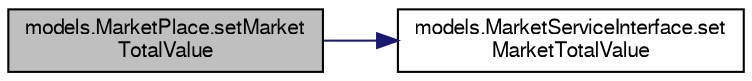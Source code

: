 digraph "models.MarketPlace.setMarketTotalValue"
{
  bgcolor="transparent";
  edge [fontname="FreeSans",fontsize="10",labelfontname="FreeSans",labelfontsize="10"];
  node [fontname="FreeSans",fontsize="10",shape=record];
  rankdir="LR";
  Node8 [label="models.MarketPlace.setMarket\lTotalValue",height=0.2,width=0.4,color="black", fillcolor="grey75", style="filled", fontcolor="black"];
  Node8 -> Node9 [color="midnightblue",fontsize="10",style="solid",fontname="FreeSans"];
  Node9 [label="models.MarketServiceInterface.set\lMarketTotalValue",height=0.2,width=0.4,color="black",URL="$interfacemodels_1_1MarketServiceInterface.html#abdeb9f449f3c08242037a47e5e933871"];
}
